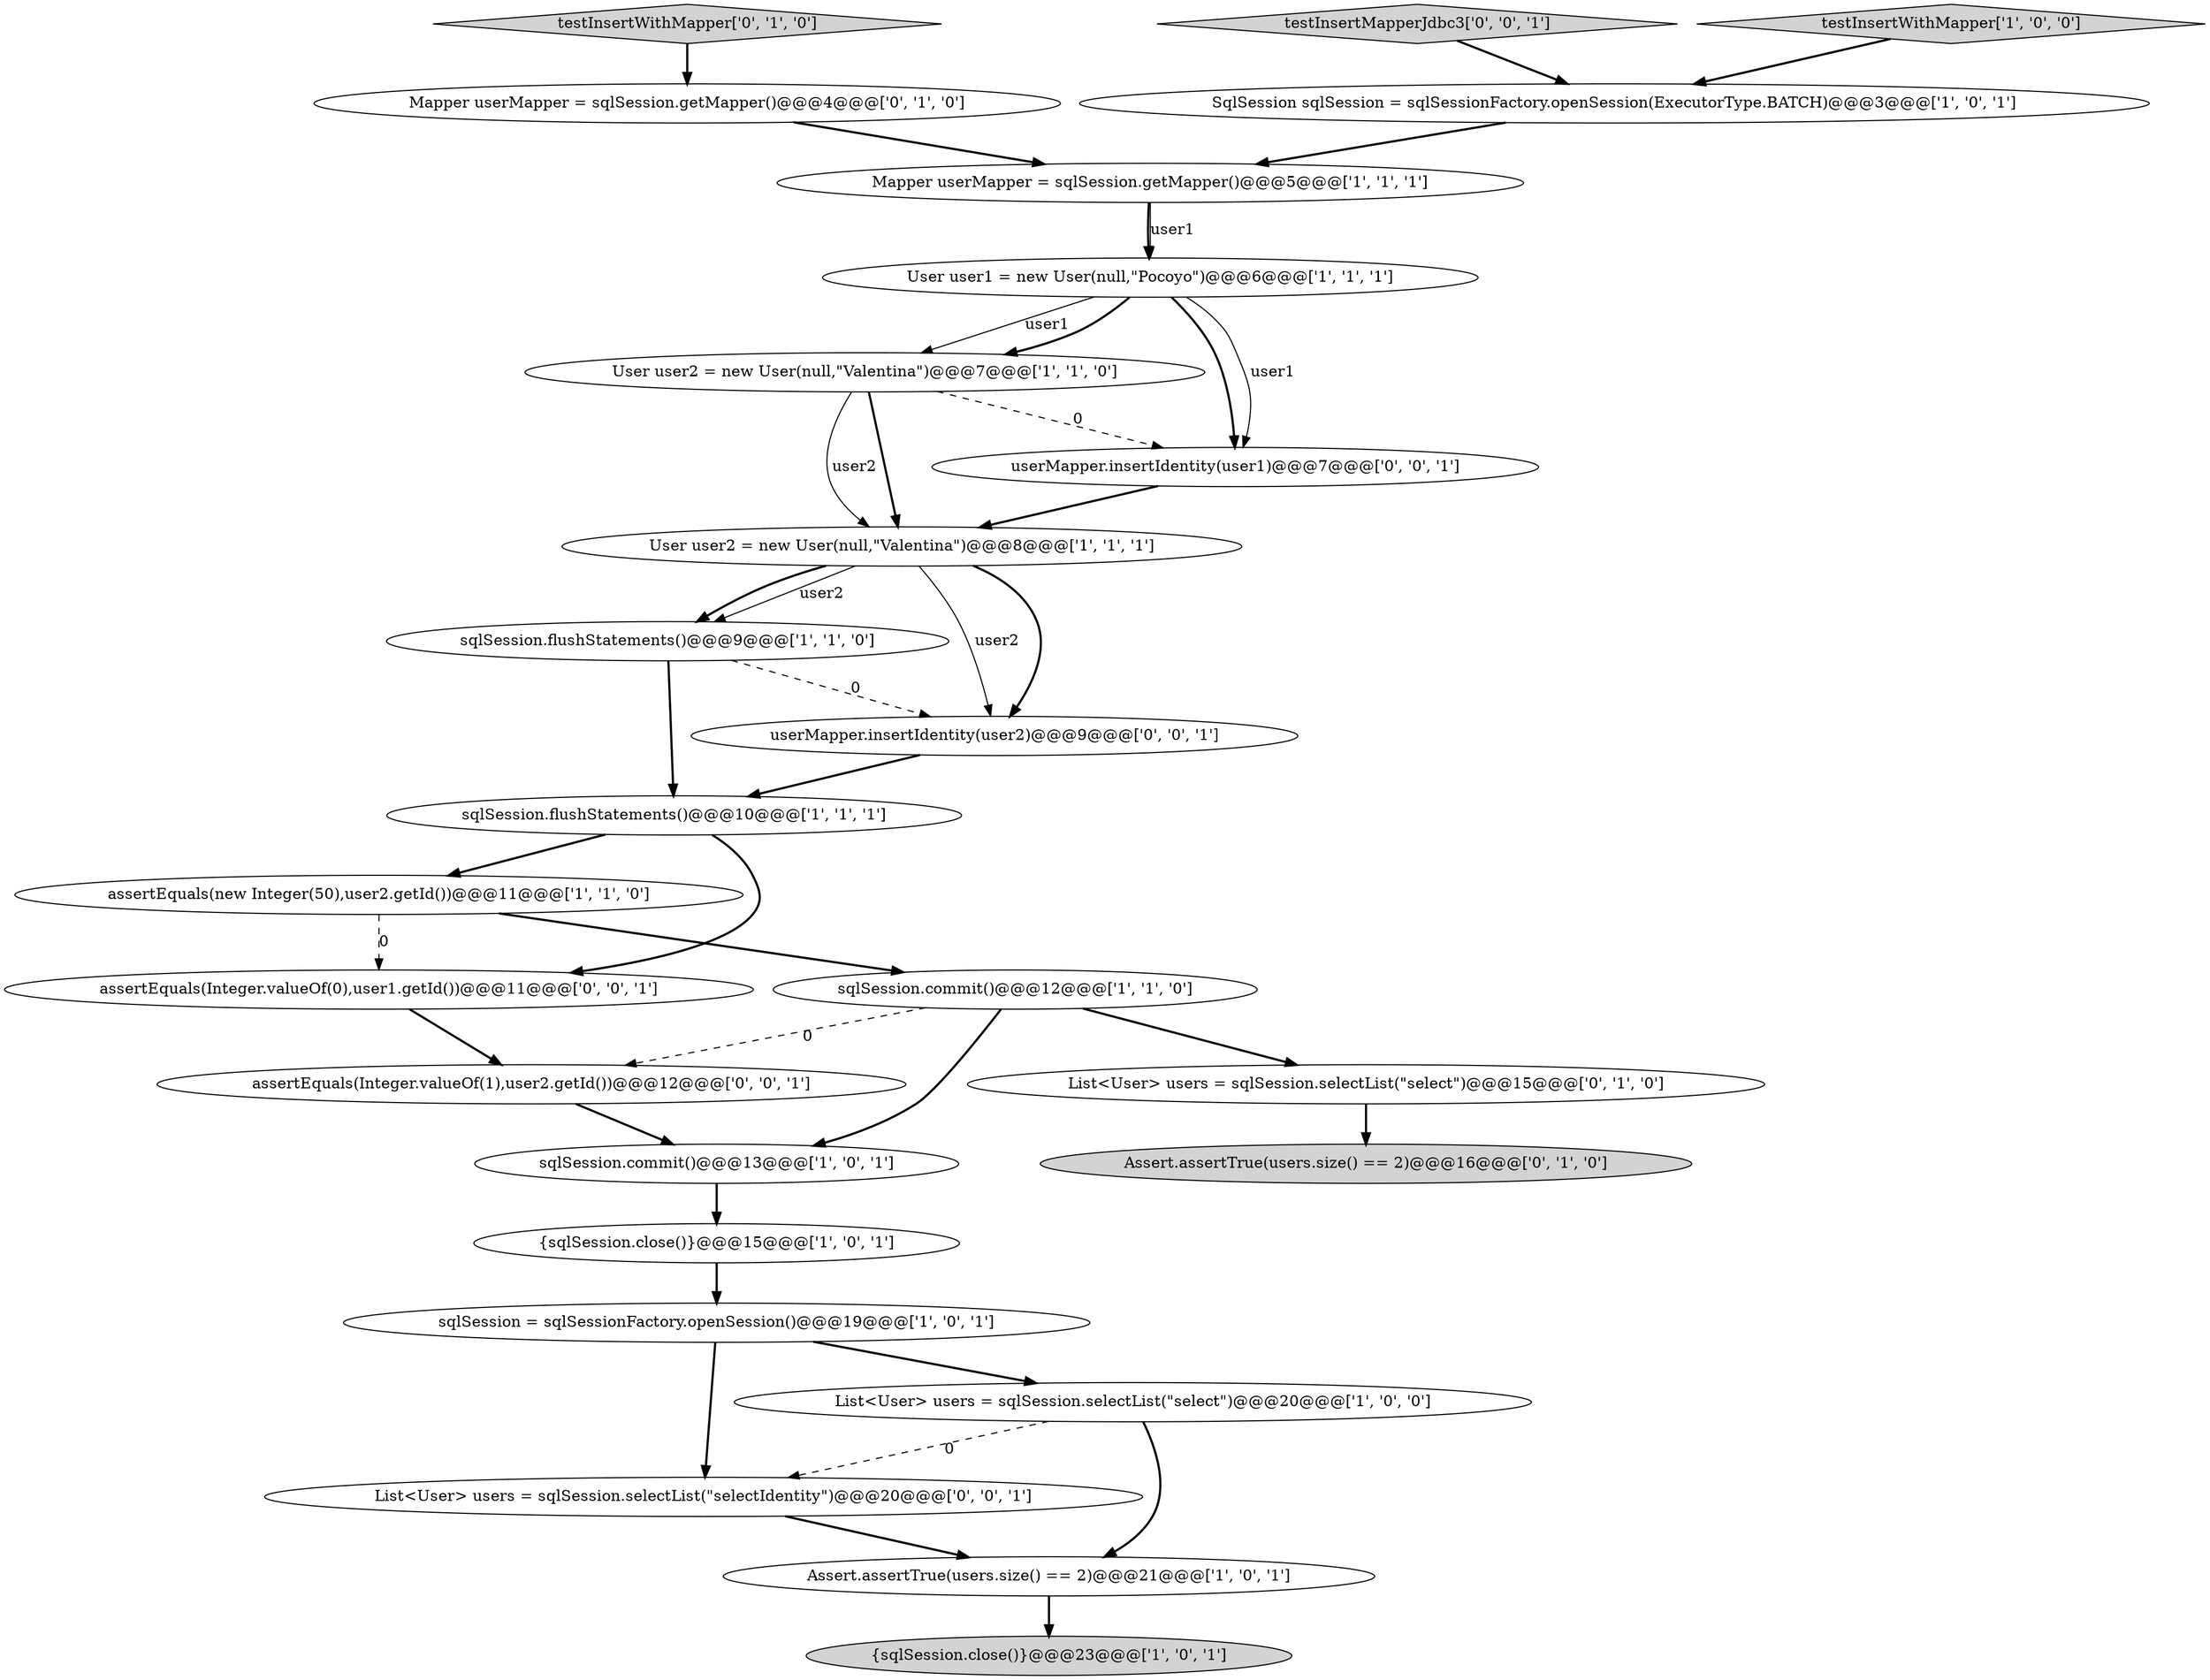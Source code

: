 digraph {
20 [style = filled, label = "List<User> users = sqlSession.selectList(\"selectIdentity\")@@@20@@@['0', '0', '1']", fillcolor = white, shape = ellipse image = "AAA0AAABBB3BBB"];
4 [style = filled, label = "List<User> users = sqlSession.selectList(\"select\")@@@20@@@['1', '0', '0']", fillcolor = white, shape = ellipse image = "AAA0AAABBB1BBB"];
1 [style = filled, label = "User user2 = new User(null,\"Valentina\")@@@7@@@['1', '1', '0']", fillcolor = white, shape = ellipse image = "AAA0AAABBB1BBB"];
14 [style = filled, label = "assertEquals(new Integer(50),user2.getId())@@@11@@@['1', '1', '0']", fillcolor = white, shape = ellipse image = "AAA0AAABBB1BBB"];
24 [style = filled, label = "userMapper.insertIdentity(user1)@@@7@@@['0', '0', '1']", fillcolor = white, shape = ellipse image = "AAA0AAABBB3BBB"];
17 [style = filled, label = "Mapper userMapper = sqlSession.getMapper()@@@4@@@['0', '1', '0']", fillcolor = white, shape = ellipse image = "AAA0AAABBB2BBB"];
11 [style = filled, label = "sqlSession.flushStatements()@@@9@@@['1', '1', '0']", fillcolor = white, shape = ellipse image = "AAA0AAABBB1BBB"];
2 [style = filled, label = "sqlSession = sqlSessionFactory.openSession()@@@19@@@['1', '0', '1']", fillcolor = white, shape = ellipse image = "AAA0AAABBB1BBB"];
8 [style = filled, label = "sqlSession.commit()@@@12@@@['1', '1', '0']", fillcolor = white, shape = ellipse image = "AAA0AAABBB1BBB"];
5 [style = filled, label = "SqlSession sqlSession = sqlSessionFactory.openSession(ExecutorType.BATCH)@@@3@@@['1', '0', '1']", fillcolor = white, shape = ellipse image = "AAA0AAABBB1BBB"];
13 [style = filled, label = "User user1 = new User(null,\"Pocoyo\")@@@6@@@['1', '1', '1']", fillcolor = white, shape = ellipse image = "AAA0AAABBB1BBB"];
21 [style = filled, label = "testInsertMapperJdbc3['0', '0', '1']", fillcolor = lightgray, shape = diamond image = "AAA0AAABBB3BBB"];
25 [style = filled, label = "assertEquals(Integer.valueOf(1),user2.getId())@@@12@@@['0', '0', '1']", fillcolor = white, shape = ellipse image = "AAA0AAABBB3BBB"];
0 [style = filled, label = "sqlSession.commit()@@@13@@@['1', '0', '1']", fillcolor = white, shape = ellipse image = "AAA0AAABBB1BBB"];
12 [style = filled, label = "Mapper userMapper = sqlSession.getMapper()@@@5@@@['1', '1', '1']", fillcolor = white, shape = ellipse image = "AAA0AAABBB1BBB"];
23 [style = filled, label = "assertEquals(Integer.valueOf(0),user1.getId())@@@11@@@['0', '0', '1']", fillcolor = white, shape = ellipse image = "AAA0AAABBB3BBB"];
16 [style = filled, label = "testInsertWithMapper['0', '1', '0']", fillcolor = lightgray, shape = diamond image = "AAA0AAABBB2BBB"];
22 [style = filled, label = "userMapper.insertIdentity(user2)@@@9@@@['0', '0', '1']", fillcolor = white, shape = ellipse image = "AAA0AAABBB3BBB"];
6 [style = filled, label = "sqlSession.flushStatements()@@@10@@@['1', '1', '1']", fillcolor = white, shape = ellipse image = "AAA0AAABBB1BBB"];
15 [style = filled, label = "testInsertWithMapper['1', '0', '0']", fillcolor = lightgray, shape = diamond image = "AAA0AAABBB1BBB"];
10 [style = filled, label = "User user2 = new User(null,\"Valentina\")@@@8@@@['1', '1', '1']", fillcolor = white, shape = ellipse image = "AAA0AAABBB1BBB"];
18 [style = filled, label = "List<User> users = sqlSession.selectList(\"select\")@@@15@@@['0', '1', '0']", fillcolor = white, shape = ellipse image = "AAA0AAABBB2BBB"];
7 [style = filled, label = "{sqlSession.close()}@@@15@@@['1', '0', '1']", fillcolor = white, shape = ellipse image = "AAA0AAABBB1BBB"];
3 [style = filled, label = "{sqlSession.close()}@@@23@@@['1', '0', '1']", fillcolor = lightgray, shape = ellipse image = "AAA0AAABBB1BBB"];
9 [style = filled, label = "Assert.assertTrue(users.size() == 2)@@@21@@@['1', '0', '1']", fillcolor = white, shape = ellipse image = "AAA0AAABBB1BBB"];
19 [style = filled, label = "Assert.assertTrue(users.size() == 2)@@@16@@@['0', '1', '0']", fillcolor = lightgray, shape = ellipse image = "AAA0AAABBB2BBB"];
24->10 [style = bold, label=""];
10->22 [style = bold, label=""];
4->9 [style = bold, label=""];
25->0 [style = bold, label=""];
23->25 [style = bold, label=""];
2->20 [style = bold, label=""];
13->24 [style = bold, label=""];
20->9 [style = bold, label=""];
13->1 [style = solid, label="user1"];
8->18 [style = bold, label=""];
6->23 [style = bold, label=""];
11->6 [style = bold, label=""];
10->11 [style = solid, label="user2"];
11->22 [style = dashed, label="0"];
18->19 [style = bold, label=""];
16->17 [style = bold, label=""];
2->4 [style = bold, label=""];
13->1 [style = bold, label=""];
15->5 [style = bold, label=""];
0->7 [style = bold, label=""];
6->14 [style = bold, label=""];
8->0 [style = bold, label=""];
12->13 [style = bold, label=""];
21->5 [style = bold, label=""];
17->12 [style = bold, label=""];
14->23 [style = dashed, label="0"];
5->12 [style = bold, label=""];
4->20 [style = dashed, label="0"];
1->24 [style = dashed, label="0"];
7->2 [style = bold, label=""];
10->22 [style = solid, label="user2"];
13->24 [style = solid, label="user1"];
9->3 [style = bold, label=""];
8->25 [style = dashed, label="0"];
14->8 [style = bold, label=""];
1->10 [style = bold, label=""];
1->10 [style = solid, label="user2"];
22->6 [style = bold, label=""];
12->13 [style = solid, label="user1"];
10->11 [style = bold, label=""];
}
